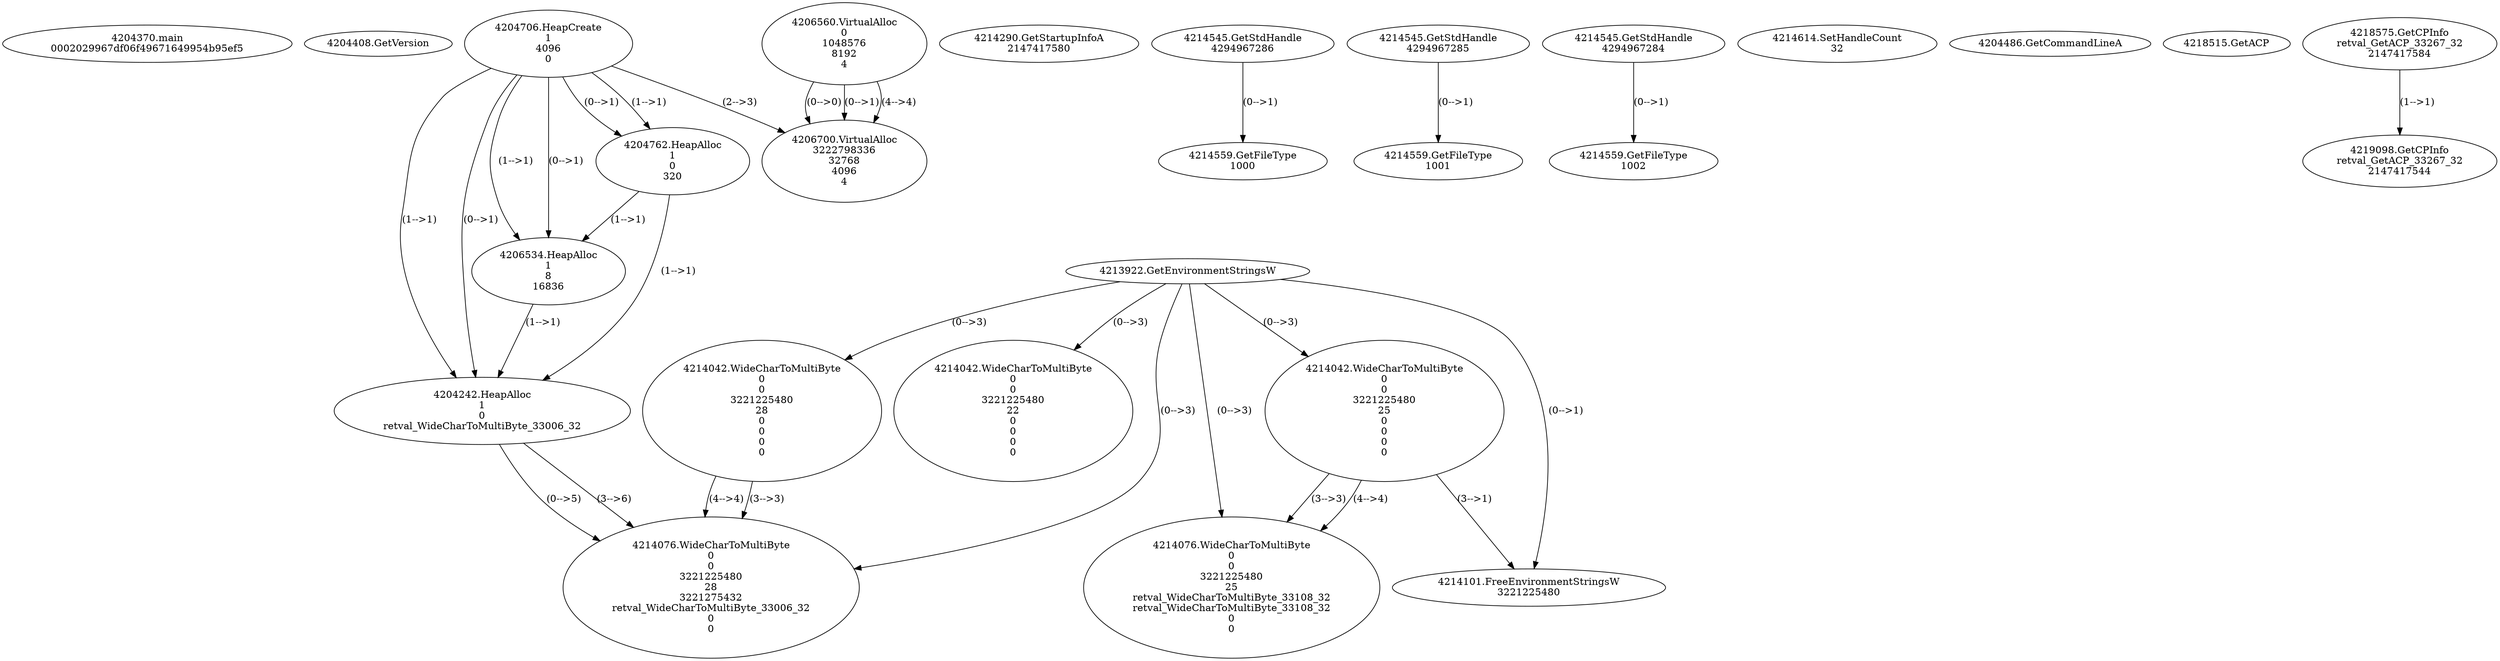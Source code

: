 // Global SCDG with merge call
digraph {
	0 [label="4204370.main
0002029967df06f49671649954b95ef5"]
	1 [label="4204408.GetVersion
"]
	2 [label="4204706.HeapCreate
1
4096
0"]
	3 [label="4204762.HeapAlloc
1
0
320"]
	2 -> 3 [label="(1-->1)"]
	2 -> 3 [label="(0-->1)"]
	4 [label="4206534.HeapAlloc
1
8
16836"]
	2 -> 4 [label="(1-->1)"]
	2 -> 4 [label="(0-->1)"]
	3 -> 4 [label="(1-->1)"]
	5 [label="4206560.VirtualAlloc
0
1048576
8192
4"]
	6 [label="4206700.VirtualAlloc
3222798336
32768
4096
4"]
	5 -> 6 [label="(0-->1)"]
	2 -> 6 [label="(2-->3)"]
	5 -> 6 [label="(4-->4)"]
	5 -> 6 [label="(0-->0)"]
	7 [label="4214290.GetStartupInfoA
2147417580"]
	8 [label="4214545.GetStdHandle
4294967286"]
	9 [label="4214559.GetFileType
1000"]
	8 -> 9 [label="(0-->1)"]
	10 [label="4214545.GetStdHandle
4294967285"]
	11 [label="4214559.GetFileType
1001"]
	10 -> 11 [label="(0-->1)"]
	12 [label="4214545.GetStdHandle
4294967284"]
	13 [label="4214559.GetFileType
1002"]
	12 -> 13 [label="(0-->1)"]
	14 [label="4214614.SetHandleCount
32"]
	15 [label="4204486.GetCommandLineA
"]
	16 [label="4213922.GetEnvironmentStringsW
"]
	17 [label="4214042.WideCharToMultiByte
0
0
3221225480
25
0
0
0
0"]
	16 -> 17 [label="(0-->3)"]
	18 [label="4214101.FreeEnvironmentStringsW
3221225480"]
	16 -> 18 [label="(0-->1)"]
	17 -> 18 [label="(3-->1)"]
	19 [label="4218515.GetACP
"]
	20 [label="4218575.GetCPInfo
retval_GetACP_33267_32
2147417584"]
	21 [label="4219098.GetCPInfo
retval_GetACP_33267_32
2147417544"]
	20 -> 21 [label="(1-->1)"]
	22 [label="4214076.WideCharToMultiByte
0
0
3221225480
25
retval_WideCharToMultiByte_33108_32
retval_WideCharToMultiByte_33108_32
0
0"]
	16 -> 22 [label="(0-->3)"]
	17 -> 22 [label="(3-->3)"]
	17 -> 22 [label="(4-->4)"]
	23 [label="4214042.WideCharToMultiByte
0
0
3221225480
28
0
0
0
0"]
	16 -> 23 [label="(0-->3)"]
	24 [label="4204242.HeapAlloc
1
0
retval_WideCharToMultiByte_33006_32"]
	2 -> 24 [label="(1-->1)"]
	2 -> 24 [label="(0-->1)"]
	3 -> 24 [label="(1-->1)"]
	4 -> 24 [label="(1-->1)"]
	25 [label="4214076.WideCharToMultiByte
0
0
3221225480
28
3221275432
retval_WideCharToMultiByte_33006_32
0
0"]
	16 -> 25 [label="(0-->3)"]
	23 -> 25 [label="(3-->3)"]
	23 -> 25 [label="(4-->4)"]
	24 -> 25 [label="(0-->5)"]
	24 -> 25 [label="(3-->6)"]
	26 [label="4214042.WideCharToMultiByte
0
0
3221225480
22
0
0
0
0"]
	16 -> 26 [label="(0-->3)"]
}
